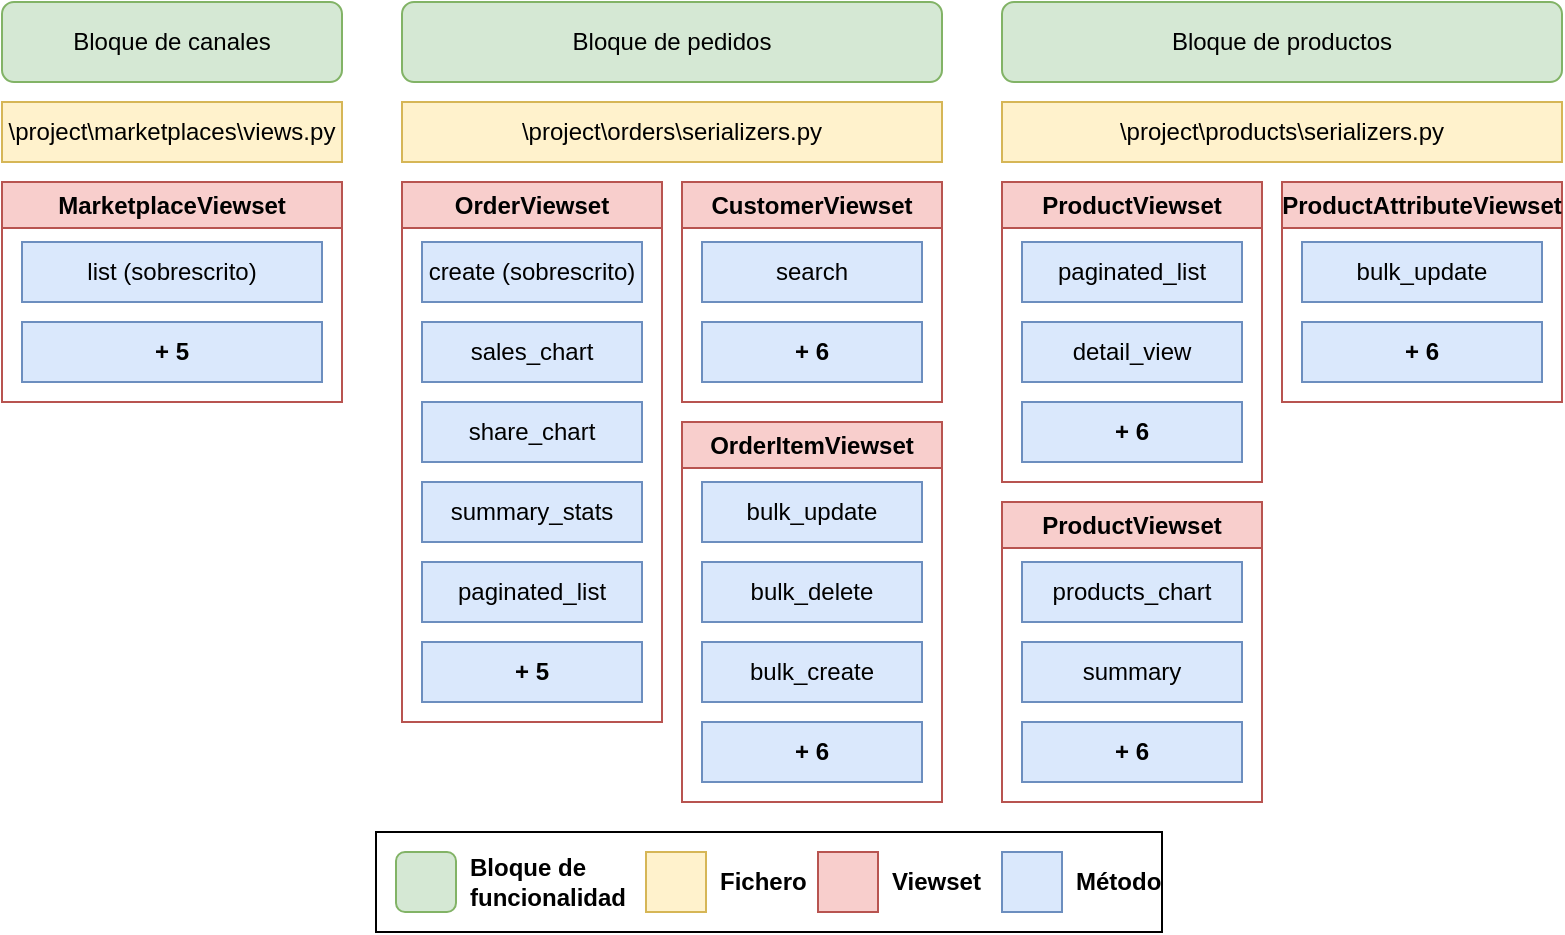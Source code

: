 <mxfile version="27.1.0">
  <diagram name="Page-1" id="dV4gOR_IBtZmmg_PkJwF">
    <mxGraphModel dx="1426" dy="758" grid="1" gridSize="10" guides="1" tooltips="1" connect="1" arrows="1" fold="1" page="1" pageScale="1" pageWidth="827" pageHeight="1169" math="0" shadow="0">
      <root>
        <mxCell id="0" />
        <mxCell id="1" parent="0" />
        <mxCell id="SCQOQ3xM6eZPDDU1Whtt-97" value="" style="rounded=0;whiteSpace=wrap;html=1;" parent="1" vertex="1">
          <mxGeometry x="217" y="535" width="393" height="50" as="geometry" />
        </mxCell>
        <mxCell id="SCQOQ3xM6eZPDDU1Whtt-69" value="Bloque de productos" style="rounded=1;whiteSpace=wrap;html=1;fillColor=#d5e8d4;strokeColor=#82b366;" parent="1" vertex="1">
          <mxGeometry x="530" y="120" width="280" height="40" as="geometry" />
        </mxCell>
        <mxCell id="SCQOQ3xM6eZPDDU1Whtt-70" value="\project\products\serializers.py" style="rounded=0;whiteSpace=wrap;html=1;fillColor=#fff2cc;strokeColor=#d6b656;" parent="1" vertex="1">
          <mxGeometry x="530" y="170" width="280" height="30" as="geometry" />
        </mxCell>
        <mxCell id="SCQOQ3xM6eZPDDU1Whtt-77" value="Bloque de canales" style="rounded=1;whiteSpace=wrap;html=1;fillColor=#d5e8d4;strokeColor=#82b366;" parent="1" vertex="1">
          <mxGeometry x="30" y="120" width="170" height="40" as="geometry" />
        </mxCell>
        <mxCell id="SCQOQ3xM6eZPDDU1Whtt-78" value="\project\marketplaces\views.py" style="rounded=0;whiteSpace=wrap;html=1;fillColor=#fff2cc;strokeColor=#d6b656;" parent="1" vertex="1">
          <mxGeometry x="30" y="170" width="170" height="30" as="geometry" />
        </mxCell>
        <mxCell id="SCQOQ3xM6eZPDDU1Whtt-85" value="Bloque de pedidos" style="rounded=1;whiteSpace=wrap;html=1;fillColor=#d5e8d4;strokeColor=#82b366;" parent="1" vertex="1">
          <mxGeometry x="230" y="120" width="270" height="40" as="geometry" />
        </mxCell>
        <mxCell id="SCQOQ3xM6eZPDDU1Whtt-86" value="\project\orders\serializers.py" style="rounded=0;whiteSpace=wrap;html=1;fillColor=#fff2cc;strokeColor=#d6b656;" parent="1" vertex="1">
          <mxGeometry x="230" y="170" width="270" height="30" as="geometry" />
        </mxCell>
        <mxCell id="SCQOQ3xM6eZPDDU1Whtt-91" value="" style="rounded=1;whiteSpace=wrap;html=1;fillColor=#d5e8d4;strokeColor=#82b366;" parent="1" vertex="1">
          <mxGeometry x="227" y="545" width="30" height="30" as="geometry" />
        </mxCell>
        <mxCell id="SCQOQ3xM6eZPDDU1Whtt-92" value="Bloque de&lt;div&gt;&lt;span style=&quot;background-color: transparent; color: light-dark(rgb(0, 0, 0), rgb(255, 255, 255));&quot;&gt;funcionalidad&lt;/span&gt;&lt;/div&gt;" style="text;html=1;align=left;verticalAlign=middle;whiteSpace=wrap;rounded=0;fontStyle=1" parent="1" vertex="1">
          <mxGeometry x="262" y="545" width="96" height="30" as="geometry" />
        </mxCell>
        <mxCell id="SCQOQ3xM6eZPDDU1Whtt-93" value="" style="rounded=0;whiteSpace=wrap;html=1;fillColor=#f8cecc;strokeColor=#b85450;" parent="1" vertex="1">
          <mxGeometry x="438" y="545" width="30" height="30" as="geometry" />
        </mxCell>
        <mxCell id="SCQOQ3xM6eZPDDU1Whtt-94" value="Viewset" style="text;html=1;align=left;verticalAlign=middle;whiteSpace=wrap;rounded=0;fontStyle=1" parent="1" vertex="1">
          <mxGeometry x="473" y="545" width="45" height="30" as="geometry" />
        </mxCell>
        <mxCell id="SCQOQ3xM6eZPDDU1Whtt-95" value="" style="rounded=0;whiteSpace=wrap;html=1;fillColor=#fff2cc;strokeColor=#d6b656;" parent="1" vertex="1">
          <mxGeometry x="352" y="545" width="30" height="30" as="geometry" />
        </mxCell>
        <mxCell id="SCQOQ3xM6eZPDDU1Whtt-96" value="Fichero" style="text;html=1;align=left;verticalAlign=middle;whiteSpace=wrap;rounded=0;fontStyle=1" parent="1" vertex="1">
          <mxGeometry x="387" y="545" width="61" height="30" as="geometry" />
        </mxCell>
        <mxCell id="qTxGkBUJVbdwnP7Ffih2-17" value="MarketplaceViewset" style="swimlane;whiteSpace=wrap;html=1;fillColor=#f8cecc;strokeColor=#b85450;" vertex="1" parent="1">
          <mxGeometry x="30" y="210" width="170" height="110" as="geometry" />
        </mxCell>
        <mxCell id="qTxGkBUJVbdwnP7Ffih2-18" value="list (sobrescrito)" style="rounded=0;whiteSpace=wrap;html=1;fillColor=#dae8fc;strokeColor=#6c8ebf;" vertex="1" parent="qTxGkBUJVbdwnP7Ffih2-17">
          <mxGeometry x="10" y="30" width="150" height="30" as="geometry" />
        </mxCell>
        <mxCell id="qTxGkBUJVbdwnP7Ffih2-19" value="&lt;b&gt;+ 5&lt;/b&gt;" style="rounded=0;whiteSpace=wrap;html=1;fillColor=#dae8fc;strokeColor=#6c8ebf;" vertex="1" parent="qTxGkBUJVbdwnP7Ffih2-17">
          <mxGeometry x="10" y="70" width="150" height="30" as="geometry" />
        </mxCell>
        <mxCell id="qTxGkBUJVbdwnP7Ffih2-21" value="OrderViewset" style="swimlane;whiteSpace=wrap;html=1;fillColor=#f8cecc;strokeColor=#b85450;fontStyle=1" vertex="1" parent="1">
          <mxGeometry x="230" y="210" width="130" height="270" as="geometry" />
        </mxCell>
        <mxCell id="qTxGkBUJVbdwnP7Ffih2-22" value="create (sobrescrito)" style="rounded=0;whiteSpace=wrap;html=1;fillColor=#dae8fc;strokeColor=#6c8ebf;" vertex="1" parent="qTxGkBUJVbdwnP7Ffih2-21">
          <mxGeometry x="10" y="30" width="110" height="30" as="geometry" />
        </mxCell>
        <mxCell id="qTxGkBUJVbdwnP7Ffih2-23" value="&lt;b&gt;+ 5&lt;/b&gt;" style="rounded=0;whiteSpace=wrap;html=1;fillColor=#dae8fc;strokeColor=#6c8ebf;" vertex="1" parent="qTxGkBUJVbdwnP7Ffih2-21">
          <mxGeometry x="10" y="230" width="110" height="30" as="geometry" />
        </mxCell>
        <mxCell id="qTxGkBUJVbdwnP7Ffih2-24" value="sales_chart" style="rounded=0;whiteSpace=wrap;html=1;fillColor=#dae8fc;strokeColor=#6c8ebf;" vertex="1" parent="qTxGkBUJVbdwnP7Ffih2-21">
          <mxGeometry x="10" y="70" width="110" height="30" as="geometry" />
        </mxCell>
        <mxCell id="qTxGkBUJVbdwnP7Ffih2-25" value="share_chart" style="rounded=0;whiteSpace=wrap;html=1;fillColor=#dae8fc;strokeColor=#6c8ebf;" vertex="1" parent="qTxGkBUJVbdwnP7Ffih2-21">
          <mxGeometry x="10" y="110" width="110" height="30" as="geometry" />
        </mxCell>
        <mxCell id="qTxGkBUJVbdwnP7Ffih2-26" value="summary_stats" style="rounded=0;whiteSpace=wrap;html=1;fillColor=#dae8fc;strokeColor=#6c8ebf;" vertex="1" parent="qTxGkBUJVbdwnP7Ffih2-21">
          <mxGeometry x="10" y="150" width="110" height="30" as="geometry" />
        </mxCell>
        <mxCell id="qTxGkBUJVbdwnP7Ffih2-38" value="paginated_list" style="rounded=0;whiteSpace=wrap;html=1;fillColor=#dae8fc;strokeColor=#6c8ebf;" vertex="1" parent="qTxGkBUJVbdwnP7Ffih2-21">
          <mxGeometry x="10" y="190" width="110" height="30" as="geometry" />
        </mxCell>
        <mxCell id="qTxGkBUJVbdwnP7Ffih2-27" value="CustomerViewset" style="swimlane;whiteSpace=wrap;html=1;fillColor=#f8cecc;strokeColor=#b85450;fontStyle=1" vertex="1" parent="1">
          <mxGeometry x="370" y="210" width="130" height="110" as="geometry" />
        </mxCell>
        <mxCell id="qTxGkBUJVbdwnP7Ffih2-28" value="search" style="rounded=0;whiteSpace=wrap;html=1;fillColor=#dae8fc;strokeColor=#6c8ebf;" vertex="1" parent="qTxGkBUJVbdwnP7Ffih2-27">
          <mxGeometry x="10" y="30" width="110" height="30" as="geometry" />
        </mxCell>
        <mxCell id="qTxGkBUJVbdwnP7Ffih2-29" value="&lt;b&gt;+ 6&lt;/b&gt;" style="rounded=0;whiteSpace=wrap;html=1;fillColor=#dae8fc;strokeColor=#6c8ebf;" vertex="1" parent="qTxGkBUJVbdwnP7Ffih2-27">
          <mxGeometry x="10" y="70" width="110" height="30" as="geometry" />
        </mxCell>
        <mxCell id="qTxGkBUJVbdwnP7Ffih2-33" value="OrderItemViewset" style="swimlane;whiteSpace=wrap;html=1;fillColor=#f8cecc;strokeColor=#b85450;fontStyle=1" vertex="1" parent="1">
          <mxGeometry x="370" y="330" width="130" height="190" as="geometry" />
        </mxCell>
        <mxCell id="qTxGkBUJVbdwnP7Ffih2-34" value="bulk_update" style="rounded=0;whiteSpace=wrap;html=1;fillColor=#dae8fc;strokeColor=#6c8ebf;" vertex="1" parent="qTxGkBUJVbdwnP7Ffih2-33">
          <mxGeometry x="10" y="30" width="110" height="30" as="geometry" />
        </mxCell>
        <mxCell id="qTxGkBUJVbdwnP7Ffih2-35" value="&lt;b&gt;+ 6&lt;/b&gt;" style="rounded=0;whiteSpace=wrap;html=1;fillColor=#dae8fc;strokeColor=#6c8ebf;" vertex="1" parent="qTxGkBUJVbdwnP7Ffih2-33">
          <mxGeometry x="10" y="150" width="110" height="30" as="geometry" />
        </mxCell>
        <mxCell id="qTxGkBUJVbdwnP7Ffih2-36" value="bulk_delete" style="rounded=0;whiteSpace=wrap;html=1;fillColor=#dae8fc;strokeColor=#6c8ebf;" vertex="1" parent="qTxGkBUJVbdwnP7Ffih2-33">
          <mxGeometry x="10" y="70" width="110" height="30" as="geometry" />
        </mxCell>
        <mxCell id="qTxGkBUJVbdwnP7Ffih2-37" value="bulk_create" style="rounded=0;whiteSpace=wrap;html=1;fillColor=#dae8fc;strokeColor=#6c8ebf;" vertex="1" parent="qTxGkBUJVbdwnP7Ffih2-33">
          <mxGeometry x="10" y="110" width="110" height="30" as="geometry" />
        </mxCell>
        <mxCell id="qTxGkBUJVbdwnP7Ffih2-40" value="ProductViewset" style="swimlane;whiteSpace=wrap;html=1;fillColor=#f8cecc;strokeColor=#b85450;fontStyle=1;startSize=23;" vertex="1" parent="1">
          <mxGeometry x="530" y="210" width="130" height="150" as="geometry" />
        </mxCell>
        <mxCell id="qTxGkBUJVbdwnP7Ffih2-41" value="paginated_list" style="rounded=0;whiteSpace=wrap;html=1;fillColor=#dae8fc;strokeColor=#6c8ebf;" vertex="1" parent="qTxGkBUJVbdwnP7Ffih2-40">
          <mxGeometry x="10" y="30" width="110" height="30" as="geometry" />
        </mxCell>
        <mxCell id="qTxGkBUJVbdwnP7Ffih2-42" value="&lt;b&gt;+ 6&lt;/b&gt;" style="rounded=0;whiteSpace=wrap;html=1;fillColor=#dae8fc;strokeColor=#6c8ebf;" vertex="1" parent="qTxGkBUJVbdwnP7Ffih2-40">
          <mxGeometry x="10" y="110" width="110" height="30" as="geometry" />
        </mxCell>
        <mxCell id="qTxGkBUJVbdwnP7Ffih2-43" value="detail_view" style="rounded=0;whiteSpace=wrap;html=1;fillColor=#dae8fc;strokeColor=#6c8ebf;" vertex="1" parent="qTxGkBUJVbdwnP7Ffih2-40">
          <mxGeometry x="10" y="70" width="110" height="30" as="geometry" />
        </mxCell>
        <mxCell id="qTxGkBUJVbdwnP7Ffih2-47" value="ProductViewset" style="swimlane;whiteSpace=wrap;html=1;fillColor=#f8cecc;strokeColor=#b85450;fontStyle=1;startSize=23;" vertex="1" parent="1">
          <mxGeometry x="530" y="370" width="130" height="150" as="geometry" />
        </mxCell>
        <mxCell id="qTxGkBUJVbdwnP7Ffih2-48" value="products_chart" style="rounded=0;whiteSpace=wrap;html=1;fillColor=#dae8fc;strokeColor=#6c8ebf;" vertex="1" parent="qTxGkBUJVbdwnP7Ffih2-47">
          <mxGeometry x="10" y="30" width="110" height="30" as="geometry" />
        </mxCell>
        <mxCell id="qTxGkBUJVbdwnP7Ffih2-49" value="&lt;b&gt;+ 6&lt;/b&gt;" style="rounded=0;whiteSpace=wrap;html=1;fillColor=#dae8fc;strokeColor=#6c8ebf;" vertex="1" parent="qTxGkBUJVbdwnP7Ffih2-47">
          <mxGeometry x="10" y="110" width="110" height="30" as="geometry" />
        </mxCell>
        <mxCell id="qTxGkBUJVbdwnP7Ffih2-50" value="summary" style="rounded=0;whiteSpace=wrap;html=1;fillColor=#dae8fc;strokeColor=#6c8ebf;" vertex="1" parent="qTxGkBUJVbdwnP7Ffih2-47">
          <mxGeometry x="10" y="70" width="110" height="30" as="geometry" />
        </mxCell>
        <mxCell id="qTxGkBUJVbdwnP7Ffih2-51" value="ProductAttributeViewset" style="swimlane;whiteSpace=wrap;html=1;fillColor=#f8cecc;strokeColor=#b85450;fontStyle=1;startSize=23;" vertex="1" parent="1">
          <mxGeometry x="670" y="210" width="140" height="110" as="geometry" />
        </mxCell>
        <mxCell id="qTxGkBUJVbdwnP7Ffih2-52" value="bulk_update" style="rounded=0;whiteSpace=wrap;html=1;fillColor=#dae8fc;strokeColor=#6c8ebf;" vertex="1" parent="qTxGkBUJVbdwnP7Ffih2-51">
          <mxGeometry x="10" y="30" width="120" height="30" as="geometry" />
        </mxCell>
        <mxCell id="qTxGkBUJVbdwnP7Ffih2-53" value="&lt;b&gt;+ 6&lt;/b&gt;" style="rounded=0;whiteSpace=wrap;html=1;fillColor=#dae8fc;strokeColor=#6c8ebf;" vertex="1" parent="qTxGkBUJVbdwnP7Ffih2-51">
          <mxGeometry x="10" y="70" width="120" height="30" as="geometry" />
        </mxCell>
        <mxCell id="qTxGkBUJVbdwnP7Ffih2-55" value="" style="rounded=0;whiteSpace=wrap;html=1;fillColor=#dae8fc;strokeColor=#6c8ebf;" vertex="1" parent="1">
          <mxGeometry x="530" y="545" width="30" height="30" as="geometry" />
        </mxCell>
        <mxCell id="qTxGkBUJVbdwnP7Ffih2-56" value="Método" style="text;html=1;align=left;verticalAlign=middle;whiteSpace=wrap;rounded=0;fontStyle=1" vertex="1" parent="1">
          <mxGeometry x="565" y="545" width="45" height="30" as="geometry" />
        </mxCell>
      </root>
    </mxGraphModel>
  </diagram>
</mxfile>

